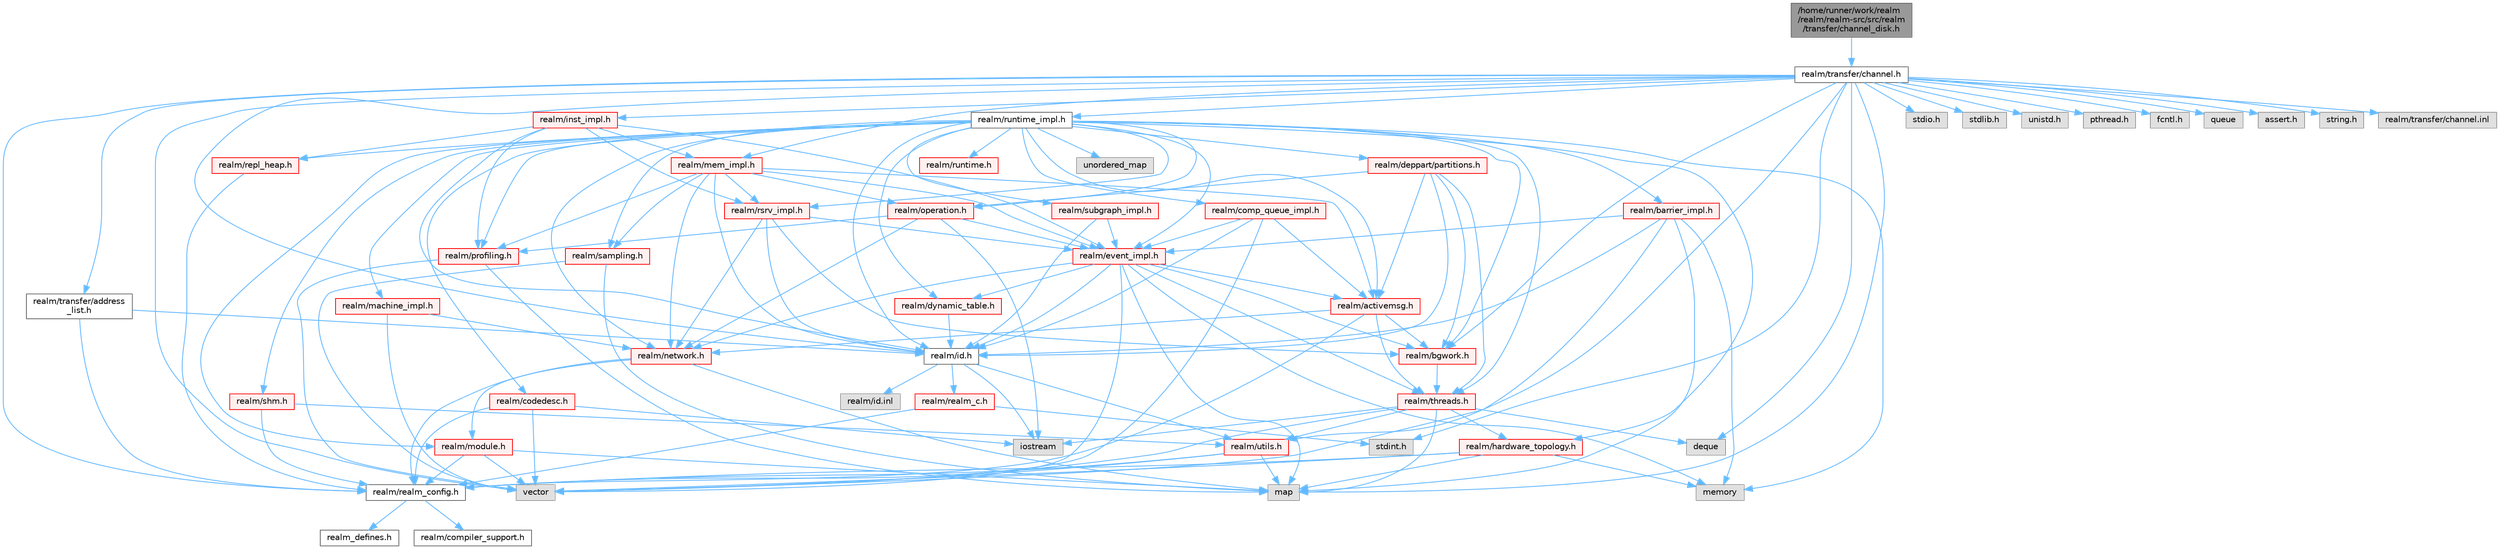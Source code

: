 digraph "/home/runner/work/realm/realm/realm-src/src/realm/transfer/channel_disk.h"
{
 // LATEX_PDF_SIZE
  bgcolor="transparent";
  edge [fontname=Helvetica,fontsize=10,labelfontname=Helvetica,labelfontsize=10];
  node [fontname=Helvetica,fontsize=10,shape=box,height=0.2,width=0.4];
  Node1 [id="Node000001",label="/home/runner/work/realm\l/realm/realm-src/src/realm\l/transfer/channel_disk.h",height=0.2,width=0.4,color="gray40", fillcolor="grey60", style="filled", fontcolor="black",tooltip=" "];
  Node1 -> Node2 [id="edge1_Node000001_Node000002",color="steelblue1",style="solid",tooltip=" "];
  Node2 [id="Node000002",label="realm/transfer/channel.h",height=0.2,width=0.4,color="grey40", fillcolor="white", style="filled",URL="$channel_8h.html",tooltip=" "];
  Node2 -> Node3 [id="edge2_Node000002_Node000003",color="steelblue1",style="solid",tooltip=" "];
  Node3 [id="Node000003",label="realm/realm_config.h",height=0.2,width=0.4,color="grey40", fillcolor="white", style="filled",URL="$realm__config_8h.html",tooltip=" "];
  Node3 -> Node4 [id="edge3_Node000003_Node000004",color="steelblue1",style="solid",tooltip=" "];
  Node4 [id="Node000004",label="realm_defines.h",height=0.2,width=0.4,color="grey40", fillcolor="white", style="filled",URL="$realm__defines_8h.html",tooltip=" "];
  Node3 -> Node5 [id="edge4_Node000003_Node000005",color="steelblue1",style="solid",tooltip=" "];
  Node5 [id="Node000005",label="realm/compiler_support.h",height=0.2,width=0.4,color="grey40", fillcolor="white", style="filled",URL="$compiler__support_8h.html",tooltip=" "];
  Node2 -> Node6 [id="edge5_Node000002_Node000006",color="steelblue1",style="solid",tooltip=" "];
  Node6 [id="Node000006",label="stdio.h",height=0.2,width=0.4,color="grey60", fillcolor="#E0E0E0", style="filled",tooltip=" "];
  Node2 -> Node7 [id="edge6_Node000002_Node000007",color="steelblue1",style="solid",tooltip=" "];
  Node7 [id="Node000007",label="stdlib.h",height=0.2,width=0.4,color="grey60", fillcolor="#E0E0E0", style="filled",tooltip=" "];
  Node2 -> Node8 [id="edge7_Node000002_Node000008",color="steelblue1",style="solid",tooltip=" "];
  Node8 [id="Node000008",label="stdint.h",height=0.2,width=0.4,color="grey60", fillcolor="#E0E0E0", style="filled",tooltip=" "];
  Node2 -> Node9 [id="edge8_Node000002_Node000009",color="steelblue1",style="solid",tooltip=" "];
  Node9 [id="Node000009",label="unistd.h",height=0.2,width=0.4,color="grey60", fillcolor="#E0E0E0", style="filled",tooltip=" "];
  Node2 -> Node10 [id="edge9_Node000002_Node000010",color="steelblue1",style="solid",tooltip=" "];
  Node10 [id="Node000010",label="pthread.h",height=0.2,width=0.4,color="grey60", fillcolor="#E0E0E0", style="filled",tooltip=" "];
  Node2 -> Node11 [id="edge10_Node000002_Node000011",color="steelblue1",style="solid",tooltip=" "];
  Node11 [id="Node000011",label="fcntl.h",height=0.2,width=0.4,color="grey60", fillcolor="#E0E0E0", style="filled",tooltip=" "];
  Node2 -> Node12 [id="edge11_Node000002_Node000012",color="steelblue1",style="solid",tooltip=" "];
  Node12 [id="Node000012",label="map",height=0.2,width=0.4,color="grey60", fillcolor="#E0E0E0", style="filled",tooltip=" "];
  Node2 -> Node13 [id="edge12_Node000002_Node000013",color="steelblue1",style="solid",tooltip=" "];
  Node13 [id="Node000013",label="vector",height=0.2,width=0.4,color="grey60", fillcolor="#E0E0E0", style="filled",tooltip=" "];
  Node2 -> Node14 [id="edge13_Node000002_Node000014",color="steelblue1",style="solid",tooltip=" "];
  Node14 [id="Node000014",label="deque",height=0.2,width=0.4,color="grey60", fillcolor="#E0E0E0", style="filled",tooltip=" "];
  Node2 -> Node15 [id="edge14_Node000002_Node000015",color="steelblue1",style="solid",tooltip=" "];
  Node15 [id="Node000015",label="queue",height=0.2,width=0.4,color="grey60", fillcolor="#E0E0E0", style="filled",tooltip=" "];
  Node2 -> Node16 [id="edge15_Node000002_Node000016",color="steelblue1",style="solid",tooltip=" "];
  Node16 [id="Node000016",label="assert.h",height=0.2,width=0.4,color="grey60", fillcolor="#E0E0E0", style="filled",tooltip=" "];
  Node2 -> Node17 [id="edge16_Node000002_Node000017",color="steelblue1",style="solid",tooltip=" "];
  Node17 [id="Node000017",label="string.h",height=0.2,width=0.4,color="grey60", fillcolor="#E0E0E0", style="filled",tooltip=" "];
  Node2 -> Node18 [id="edge17_Node000002_Node000018",color="steelblue1",style="solid",tooltip=" "];
  Node18 [id="Node000018",label="realm/id.h",height=0.2,width=0.4,color="grey40", fillcolor="white", style="filled",URL="$id_8h.html",tooltip=" "];
  Node18 -> Node19 [id="edge18_Node000018_Node000019",color="steelblue1",style="solid",tooltip=" "];
  Node19 [id="Node000019",label="realm/realm_c.h",height=0.2,width=0.4,color="red", fillcolor="#FFF0F0", style="filled",URL="$realm__c_8h.html",tooltip=" "];
  Node19 -> Node3 [id="edge19_Node000019_Node000003",color="steelblue1",style="solid",tooltip=" "];
  Node19 -> Node8 [id="edge20_Node000019_Node000008",color="steelblue1",style="solid",tooltip=" "];
  Node18 -> Node21 [id="edge21_Node000018_Node000021",color="steelblue1",style="solid",tooltip=" "];
  Node21 [id="Node000021",label="realm/utils.h",height=0.2,width=0.4,color="red", fillcolor="#FFF0F0", style="filled",URL="$utils_8h.html",tooltip=" "];
  Node21 -> Node3 [id="edge22_Node000021_Node000003",color="steelblue1",style="solid",tooltip=" "];
  Node21 -> Node13 [id="edge23_Node000021_Node000013",color="steelblue1",style="solid",tooltip=" "];
  Node21 -> Node12 [id="edge24_Node000021_Node000012",color="steelblue1",style="solid",tooltip=" "];
  Node18 -> Node28 [id="edge25_Node000018_Node000028",color="steelblue1",style="solid",tooltip=" "];
  Node28 [id="Node000028",label="iostream",height=0.2,width=0.4,color="grey60", fillcolor="#E0E0E0", style="filled",tooltip=" "];
  Node18 -> Node29 [id="edge26_Node000018_Node000029",color="steelblue1",style="solid",tooltip=" "];
  Node29 [id="Node000029",label="realm/id.inl",height=0.2,width=0.4,color="grey60", fillcolor="#E0E0E0", style="filled",tooltip=" "];
  Node2 -> Node30 [id="edge27_Node000002_Node000030",color="steelblue1",style="solid",tooltip=" "];
  Node30 [id="Node000030",label="realm/runtime_impl.h",height=0.2,width=0.4,color="grey40", fillcolor="white", style="filled",URL="$runtime__impl_8h.html",tooltip=" "];
  Node30 -> Node31 [id="edge28_Node000030_Node000031",color="steelblue1",style="solid",tooltip=" "];
  Node31 [id="Node000031",label="realm/runtime.h",height=0.2,width=0.4,color="red", fillcolor="#FFF0F0", style="filled",URL="$runtime_8h.html",tooltip=" "];
  Node30 -> Node18 [id="edge29_Node000030_Node000018",color="steelblue1",style="solid",tooltip=" "];
  Node30 -> Node54 [id="edge30_Node000030_Node000054",color="steelblue1",style="solid",tooltip=" "];
  Node54 [id="Node000054",label="realm/network.h",height=0.2,width=0.4,color="red", fillcolor="#FFF0F0", style="filled",URL="$network_8h.html",tooltip=" "];
  Node54 -> Node3 [id="edge31_Node000054_Node000003",color="steelblue1",style="solid",tooltip=" "];
  Node54 -> Node55 [id="edge32_Node000054_Node000055",color="steelblue1",style="solid",tooltip=" "];
  Node55 [id="Node000055",label="realm/module.h",height=0.2,width=0.4,color="red", fillcolor="#FFF0F0", style="filled",URL="$module_8h.html",tooltip=" "];
  Node55 -> Node3 [id="edge33_Node000055_Node000003",color="steelblue1",style="solid",tooltip=" "];
  Node55 -> Node13 [id="edge34_Node000055_Node000013",color="steelblue1",style="solid",tooltip=" "];
  Node55 -> Node12 [id="edge35_Node000055_Node000012",color="steelblue1",style="solid",tooltip=" "];
  Node54 -> Node12 [id="edge36_Node000054_Node000012",color="steelblue1",style="solid",tooltip=" "];
  Node30 -> Node65 [id="edge37_Node000030_Node000065",color="steelblue1",style="solid",tooltip=" "];
  Node65 [id="Node000065",label="realm/operation.h",height=0.2,width=0.4,color="red", fillcolor="#FFF0F0", style="filled",URL="$operation_8h.html",tooltip=" "];
  Node65 -> Node66 [id="edge38_Node000065_Node000066",color="steelblue1",style="solid",tooltip=" "];
  Node66 [id="Node000066",label="realm/profiling.h",height=0.2,width=0.4,color="red", fillcolor="#FFF0F0", style="filled",URL="$profiling_8h.html",tooltip=" "];
  Node66 -> Node13 [id="edge39_Node000066_Node000013",color="steelblue1",style="solid",tooltip=" "];
  Node66 -> Node12 [id="edge40_Node000066_Node000012",color="steelblue1",style="solid",tooltip=" "];
  Node65 -> Node74 [id="edge41_Node000065_Node000074",color="steelblue1",style="solid",tooltip=" "];
  Node74 [id="Node000074",label="realm/event_impl.h",height=0.2,width=0.4,color="red", fillcolor="#FFF0F0", style="filled",URL="$event__impl_8h.html",tooltip=" "];
  Node74 -> Node18 [id="edge42_Node000074_Node000018",color="steelblue1",style="solid",tooltip=" "];
  Node74 -> Node54 [id="edge43_Node000074_Node000054",color="steelblue1",style="solid",tooltip=" "];
  Node74 -> Node75 [id="edge44_Node000074_Node000075",color="steelblue1",style="solid",tooltip=" "];
  Node75 [id="Node000075",label="realm/activemsg.h",height=0.2,width=0.4,color="red", fillcolor="#FFF0F0", style="filled",URL="$activemsg_8h.html",tooltip=" "];
  Node75 -> Node3 [id="edge45_Node000075_Node000003",color="steelblue1",style="solid",tooltip=" "];
  Node75 -> Node54 [id="edge46_Node000075_Node000054",color="steelblue1",style="solid",tooltip=" "];
  Node75 -> Node78 [id="edge47_Node000075_Node000078",color="steelblue1",style="solid",tooltip=" "];
  Node78 [id="Node000078",label="realm/threads.h",height=0.2,width=0.4,color="red", fillcolor="#FFF0F0", style="filled",URL="$threads_8h.html",tooltip=" "];
  Node78 -> Node3 [id="edge48_Node000078_Node000003",color="steelblue1",style="solid",tooltip=" "];
  Node78 -> Node21 [id="edge49_Node000078_Node000021",color="steelblue1",style="solid",tooltip=" "];
  Node78 -> Node79 [id="edge50_Node000078_Node000079",color="steelblue1",style="solid",tooltip=" "];
  Node79 [id="Node000079",label="realm/hardware_topology.h",height=0.2,width=0.4,color="red", fillcolor="#FFF0F0", style="filled",URL="$hardware__topology_8h.html",tooltip=" "];
  Node79 -> Node3 [id="edge51_Node000079_Node000003",color="steelblue1",style="solid",tooltip=" "];
  Node79 -> Node80 [id="edge52_Node000079_Node000080",color="steelblue1",style="solid",tooltip=" "];
  Node80 [id="Node000080",label="memory",height=0.2,width=0.4,color="grey60", fillcolor="#E0E0E0", style="filled",tooltip=" "];
  Node79 -> Node12 [id="edge53_Node000079_Node000012",color="steelblue1",style="solid",tooltip=" "];
  Node79 -> Node13 [id="edge54_Node000079_Node000013",color="steelblue1",style="solid",tooltip=" "];
  Node78 -> Node12 [id="edge55_Node000078_Node000012",color="steelblue1",style="solid",tooltip=" "];
  Node78 -> Node14 [id="edge56_Node000078_Node000014",color="steelblue1",style="solid",tooltip=" "];
  Node78 -> Node28 [id="edge57_Node000078_Node000028",color="steelblue1",style="solid",tooltip=" "];
  Node75 -> Node82 [id="edge58_Node000075_Node000082",color="steelblue1",style="solid",tooltip=" "];
  Node82 [id="Node000082",label="realm/bgwork.h",height=0.2,width=0.4,color="red", fillcolor="#FFF0F0", style="filled",URL="$bgwork_8h.html",tooltip=" "];
  Node82 -> Node78 [id="edge59_Node000082_Node000078",color="steelblue1",style="solid",tooltip=" "];
  Node74 -> Node78 [id="edge60_Node000074_Node000078",color="steelblue1",style="solid",tooltip=" "];
  Node74 -> Node82 [id="edge61_Node000074_Node000082",color="steelblue1",style="solid",tooltip=" "];
  Node74 -> Node95 [id="edge62_Node000074_Node000095",color="steelblue1",style="solid",tooltip=" "];
  Node95 [id="Node000095",label="realm/dynamic_table.h",height=0.2,width=0.4,color="red", fillcolor="#FFF0F0", style="filled",URL="$dynamic__table_8h.html",tooltip=" "];
  Node95 -> Node18 [id="edge63_Node000095_Node000018",color="steelblue1",style="solid",tooltip=" "];
  Node74 -> Node13 [id="edge64_Node000074_Node000013",color="steelblue1",style="solid",tooltip=" "];
  Node74 -> Node12 [id="edge65_Node000074_Node000012",color="steelblue1",style="solid",tooltip=" "];
  Node74 -> Node80 [id="edge66_Node000074_Node000080",color="steelblue1",style="solid",tooltip=" "];
  Node65 -> Node54 [id="edge67_Node000065_Node000054",color="steelblue1",style="solid",tooltip=" "];
  Node65 -> Node28 [id="edge68_Node000065_Node000028",color="steelblue1",style="solid",tooltip=" "];
  Node30 -> Node66 [id="edge69_Node000030_Node000066",color="steelblue1",style="solid",tooltip=" "];
  Node30 -> Node95 [id="edge70_Node000030_Node000095",color="steelblue1",style="solid",tooltip=" "];
  Node30 -> Node99 [id="edge71_Node000030_Node000099",color="steelblue1",style="solid",tooltip=" "];
  Node99 [id="Node000099",label="realm/codedesc.h",height=0.2,width=0.4,color="red", fillcolor="#FFF0F0", style="filled",URL="$codedesc_8h.html",tooltip=" "];
  Node99 -> Node3 [id="edge72_Node000099_Node000003",color="steelblue1",style="solid",tooltip=" "];
  Node99 -> Node13 [id="edge73_Node000099_Node000013",color="steelblue1",style="solid",tooltip=" "];
  Node99 -> Node28 [id="edge74_Node000099_Node000028",color="steelblue1",style="solid",tooltip=" "];
  Node30 -> Node101 [id="edge75_Node000030_Node000101",color="steelblue1",style="solid",tooltip=" "];
  Node101 [id="Node000101",label="realm/deppart/partitions.h",height=0.2,width=0.4,color="red", fillcolor="#FFF0F0", style="filled",URL="$partitions_8h.html",tooltip=" "];
  Node101 -> Node75 [id="edge76_Node000101_Node000075",color="steelblue1",style="solid",tooltip=" "];
  Node101 -> Node18 [id="edge77_Node000101_Node000018",color="steelblue1",style="solid",tooltip=" "];
  Node101 -> Node65 [id="edge78_Node000101_Node000065",color="steelblue1",style="solid",tooltip=" "];
  Node101 -> Node78 [id="edge79_Node000101_Node000078",color="steelblue1",style="solid",tooltip=" "];
  Node101 -> Node82 [id="edge80_Node000101_Node000082",color="steelblue1",style="solid",tooltip=" "];
  Node30 -> Node119 [id="edge81_Node000030_Node000119",color="steelblue1",style="solid",tooltip=" "];
  Node119 [id="Node000119",label="realm/comp_queue_impl.h",height=0.2,width=0.4,color="red", fillcolor="#FFF0F0", style="filled",URL="$comp__queue__impl_8h.html",tooltip=" "];
  Node119 -> Node18 [id="edge82_Node000119_Node000018",color="steelblue1",style="solid",tooltip=" "];
  Node119 -> Node75 [id="edge83_Node000119_Node000075",color="steelblue1",style="solid",tooltip=" "];
  Node119 -> Node74 [id="edge84_Node000119_Node000074",color="steelblue1",style="solid",tooltip=" "];
  Node119 -> Node13 [id="edge85_Node000119_Node000013",color="steelblue1",style="solid",tooltip=" "];
  Node30 -> Node74 [id="edge86_Node000030_Node000074",color="steelblue1",style="solid",tooltip=" "];
  Node30 -> Node120 [id="edge87_Node000030_Node000120",color="steelblue1",style="solid",tooltip=" "];
  Node120 [id="Node000120",label="realm/barrier_impl.h",height=0.2,width=0.4,color="red", fillcolor="#FFF0F0", style="filled",URL="$barrier__impl_8h.html",tooltip=" "];
  Node120 -> Node74 [id="edge88_Node000120_Node000074",color="steelblue1",style="solid",tooltip=" "];
  Node120 -> Node18 [id="edge89_Node000120_Node000018",color="steelblue1",style="solid",tooltip=" "];
  Node120 -> Node13 [id="edge90_Node000120_Node000013",color="steelblue1",style="solid",tooltip=" "];
  Node120 -> Node12 [id="edge91_Node000120_Node000012",color="steelblue1",style="solid",tooltip=" "];
  Node120 -> Node80 [id="edge92_Node000120_Node000080",color="steelblue1",style="solid",tooltip=" "];
  Node30 -> Node122 [id="edge93_Node000030_Node000122",color="steelblue1",style="solid",tooltip=" "];
  Node122 [id="Node000122",label="realm/rsrv_impl.h",height=0.2,width=0.4,color="red", fillcolor="#FFF0F0", style="filled",URL="$rsrv__impl_8h.html",tooltip=" "];
  Node122 -> Node18 [id="edge94_Node000122_Node000018",color="steelblue1",style="solid",tooltip=" "];
  Node122 -> Node54 [id="edge95_Node000122_Node000054",color="steelblue1",style="solid",tooltip=" "];
  Node122 -> Node82 [id="edge96_Node000122_Node000082",color="steelblue1",style="solid",tooltip=" "];
  Node122 -> Node74 [id="edge97_Node000122_Node000074",color="steelblue1",style="solid",tooltip=" "];
  Node30 -> Node125 [id="edge98_Node000030_Node000125",color="steelblue1",style="solid",tooltip=" "];
  Node125 [id="Node000125",label="realm/subgraph_impl.h",height=0.2,width=0.4,color="red", fillcolor="#FFF0F0", style="filled",URL="$subgraph__impl_8h.html",tooltip=" "];
  Node125 -> Node18 [id="edge99_Node000125_Node000018",color="steelblue1",style="solid",tooltip=" "];
  Node125 -> Node74 [id="edge100_Node000125_Node000074",color="steelblue1",style="solid",tooltip=" "];
  Node30 -> Node128 [id="edge101_Node000030_Node000128",color="steelblue1",style="solid",tooltip=" "];
  Node128 [id="Node000128",label="realm/machine_impl.h",height=0.2,width=0.4,color="red", fillcolor="#FFF0F0", style="filled",URL="$machine__impl_8h.html",tooltip=" "];
  Node128 -> Node54 [id="edge102_Node000128_Node000054",color="steelblue1",style="solid",tooltip=" "];
  Node128 -> Node13 [id="edge103_Node000128_Node000013",color="steelblue1",style="solid",tooltip=" "];
  Node30 -> Node78 [id="edge104_Node000030_Node000078",color="steelblue1",style="solid",tooltip=" "];
  Node30 -> Node109 [id="edge105_Node000030_Node000109",color="steelblue1",style="solid",tooltip=" "];
  Node109 [id="Node000109",label="realm/sampling.h",height=0.2,width=0.4,color="red", fillcolor="#FFF0F0", style="filled",URL="$sampling_8h.html",tooltip=" "];
  Node109 -> Node13 [id="edge106_Node000109_Node000013",color="steelblue1",style="solid",tooltip=" "];
  Node109 -> Node12 [id="edge107_Node000109_Node000012",color="steelblue1",style="solid",tooltip=" "];
  Node30 -> Node55 [id="edge108_Node000030_Node000055",color="steelblue1",style="solid",tooltip=" "];
  Node30 -> Node82 [id="edge109_Node000030_Node000082",color="steelblue1",style="solid",tooltip=" "];
  Node30 -> Node75 [id="edge110_Node000030_Node000075",color="steelblue1",style="solid",tooltip=" "];
  Node30 -> Node131 [id="edge111_Node000030_Node000131",color="steelblue1",style="solid",tooltip=" "];
  Node131 [id="Node000131",label="realm/repl_heap.h",height=0.2,width=0.4,color="red", fillcolor="#FFF0F0", style="filled",URL="$repl__heap_8h.html",tooltip=" "];
  Node131 -> Node3 [id="edge112_Node000131_Node000003",color="steelblue1",style="solid",tooltip=" "];
  Node30 -> Node132 [id="edge113_Node000030_Node000132",color="steelblue1",style="solid",tooltip=" "];
  Node132 [id="Node000132",label="realm/shm.h",height=0.2,width=0.4,color="red", fillcolor="#FFF0F0", style="filled",URL="$shm_8h.html",tooltip=" "];
  Node132 -> Node3 [id="edge114_Node000132_Node000003",color="steelblue1",style="solid",tooltip=" "];
  Node132 -> Node21 [id="edge115_Node000132_Node000021",color="steelblue1",style="solid",tooltip=" "];
  Node30 -> Node79 [id="edge116_Node000030_Node000079",color="steelblue1",style="solid",tooltip=" "];
  Node30 -> Node52 [id="edge117_Node000030_Node000052",color="steelblue1",style="solid",tooltip=" "];
  Node52 [id="Node000052",label="unordered_map",height=0.2,width=0.4,color="grey60", fillcolor="#E0E0E0", style="filled",tooltip=" "];
  Node30 -> Node80 [id="edge118_Node000030_Node000080",color="steelblue1",style="solid",tooltip=" "];
  Node2 -> Node133 [id="edge119_Node000002_Node000133",color="steelblue1",style="solid",tooltip=" "];
  Node133 [id="Node000133",label="realm/mem_impl.h",height=0.2,width=0.4,color="red", fillcolor="#FFF0F0", style="filled",URL="$mem__impl_8h.html",tooltip=" "];
  Node133 -> Node18 [id="edge120_Node000133_Node000018",color="steelblue1",style="solid",tooltip=" "];
  Node133 -> Node54 [id="edge121_Node000133_Node000054",color="steelblue1",style="solid",tooltip=" "];
  Node133 -> Node75 [id="edge122_Node000133_Node000075",color="steelblue1",style="solid",tooltip=" "];
  Node133 -> Node65 [id="edge123_Node000133_Node000065",color="steelblue1",style="solid",tooltip=" "];
  Node133 -> Node66 [id="edge124_Node000133_Node000066",color="steelblue1",style="solid",tooltip=" "];
  Node133 -> Node109 [id="edge125_Node000133_Node000109",color="steelblue1",style="solid",tooltip=" "];
  Node133 -> Node74 [id="edge126_Node000133_Node000074",color="steelblue1",style="solid",tooltip=" "];
  Node133 -> Node122 [id="edge127_Node000133_Node000122",color="steelblue1",style="solid",tooltip=" "];
  Node2 -> Node136 [id="edge128_Node000002_Node000136",color="steelblue1",style="solid",tooltip=" "];
  Node136 [id="Node000136",label="realm/inst_impl.h",height=0.2,width=0.4,color="red", fillcolor="#FFF0F0", style="filled",URL="$inst__impl_8h.html",tooltip=" "];
  Node136 -> Node18 [id="edge129_Node000136_Node000018",color="steelblue1",style="solid",tooltip=" "];
  Node136 -> Node122 [id="edge130_Node000136_Node000122",color="steelblue1",style="solid",tooltip=" "];
  Node136 -> Node74 [id="edge131_Node000136_Node000074",color="steelblue1",style="solid",tooltip=" "];
  Node136 -> Node66 [id="edge132_Node000136_Node000066",color="steelblue1",style="solid",tooltip=" "];
  Node136 -> Node133 [id="edge133_Node000136_Node000133",color="steelblue1",style="solid",tooltip=" "];
  Node136 -> Node131 [id="edge134_Node000136_Node000131",color="steelblue1",style="solid",tooltip=" "];
  Node2 -> Node82 [id="edge135_Node000002_Node000082",color="steelblue1",style="solid",tooltip=" "];
  Node2 -> Node21 [id="edge136_Node000002_Node000021",color="steelblue1",style="solid",tooltip=" "];
  Node2 -> Node140 [id="edge137_Node000002_Node000140",color="steelblue1",style="solid",tooltip=" "];
  Node140 [id="Node000140",label="realm/transfer/address\l_list.h",height=0.2,width=0.4,color="grey40", fillcolor="white", style="filled",URL="$address__list_8h.html",tooltip=" "];
  Node140 -> Node3 [id="edge138_Node000140_Node000003",color="steelblue1",style="solid",tooltip=" "];
  Node140 -> Node18 [id="edge139_Node000140_Node000018",color="steelblue1",style="solid",tooltip=" "];
  Node2 -> Node141 [id="edge140_Node000002_Node000141",color="steelblue1",style="solid",tooltip=" "];
  Node141 [id="Node000141",label="realm/transfer/channel.inl",height=0.2,width=0.4,color="grey60", fillcolor="#E0E0E0", style="filled",tooltip=" "];
}
